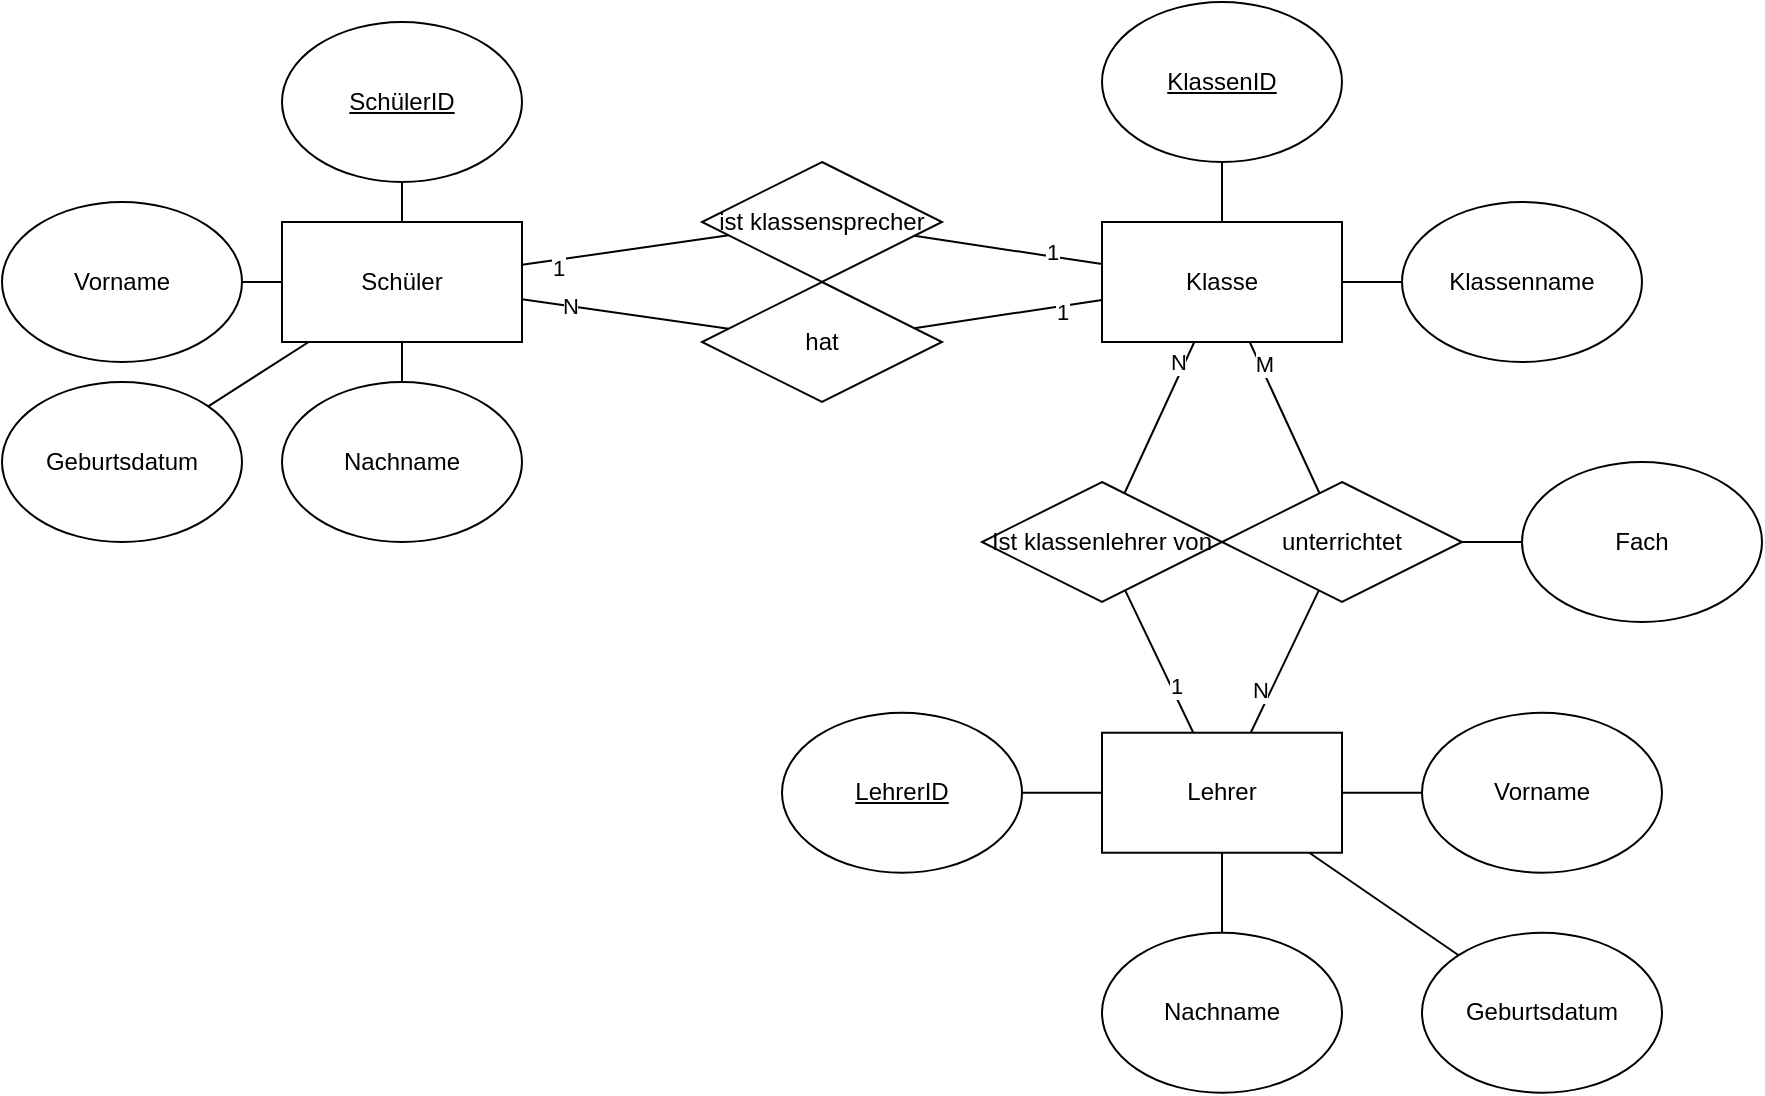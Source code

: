 <mxfile version="21.7.2" type="device">
  <diagram id="R2lEEEUBdFMjLlhIrx00" name="Page-1">
    <mxGraphModel dx="2140" dy="542" grid="1" gridSize="10" guides="1" tooltips="1" connect="1" arrows="1" fold="1" page="1" pageScale="1" pageWidth="850" pageHeight="1100" math="0" shadow="0" extFonts="Permanent Marker^https://fonts.googleapis.com/css?family=Permanent+Marker">
      <root>
        <mxCell id="0" />
        <mxCell id="1" parent="0" />
        <mxCell id="OkN6ahQAEQWgbEUI2Z8t-5" value="hat" style="shape=rhombus;perimeter=rhombusPerimeter;whiteSpace=wrap;html=1;align=center;" vertex="1" parent="1">
          <mxGeometry x="320" y="180" width="120" height="60" as="geometry" />
        </mxCell>
        <mxCell id="OkN6ahQAEQWgbEUI2Z8t-6" value="unterrichtet" style="shape=rhombus;perimeter=rhombusPerimeter;whiteSpace=wrap;html=1;align=center;" vertex="1" parent="1">
          <mxGeometry x="580" y="280" width="120" height="60" as="geometry" />
        </mxCell>
        <mxCell id="OkN6ahQAEQWgbEUI2Z8t-7" value="" style="endArrow=none;html=1;rounded=0;" edge="1" parent="1" source="OkN6ahQAEQWgbEUI2Z8t-28" target="OkN6ahQAEQWgbEUI2Z8t-6">
          <mxGeometry relative="1" as="geometry">
            <mxPoint x="595" y="220" as="sourcePoint" />
            <mxPoint x="640" y="290" as="targetPoint" />
          </mxGeometry>
        </mxCell>
        <mxCell id="OkN6ahQAEQWgbEUI2Z8t-14" value="M" style="edgeLabel;html=1;align=center;verticalAlign=middle;resizable=0;points=[];" vertex="1" connectable="0" parent="OkN6ahQAEQWgbEUI2Z8t-7">
          <mxGeometry x="-0.46" y="-1" relative="1" as="geometry">
            <mxPoint x="-2" y="-10" as="offset" />
          </mxGeometry>
        </mxCell>
        <mxCell id="OkN6ahQAEQWgbEUI2Z8t-9" value="" style="endArrow=none;html=1;rounded=0;" edge="1" parent="1" source="OkN6ahQAEQWgbEUI2Z8t-6" target="OkN6ahQAEQWgbEUI2Z8t-29">
          <mxGeometry relative="1" as="geometry">
            <mxPoint x="589.5" y="310" as="sourcePoint" />
            <mxPoint x="605" y="350" as="targetPoint" />
          </mxGeometry>
        </mxCell>
        <mxCell id="OkN6ahQAEQWgbEUI2Z8t-15" value="N" style="edgeLabel;html=1;align=center;verticalAlign=middle;resizable=0;points=[];" vertex="1" connectable="0" parent="OkN6ahQAEQWgbEUI2Z8t-9">
          <mxGeometry x="0.04" y="-1" relative="1" as="geometry">
            <mxPoint x="-11" y="13" as="offset" />
          </mxGeometry>
        </mxCell>
        <mxCell id="OkN6ahQAEQWgbEUI2Z8t-10" value="" style="endArrow=none;html=1;rounded=0;" edge="1" parent="1" source="OkN6ahQAEQWgbEUI2Z8t-28" target="OkN6ahQAEQWgbEUI2Z8t-5">
          <mxGeometry relative="1" as="geometry">
            <mxPoint x="550" y="198" as="sourcePoint" />
            <mxPoint x="650" y="280" as="targetPoint" />
          </mxGeometry>
        </mxCell>
        <mxCell id="OkN6ahQAEQWgbEUI2Z8t-13" value="1" style="edgeLabel;html=1;align=center;verticalAlign=middle;resizable=0;points=[];" vertex="1" connectable="0" parent="OkN6ahQAEQWgbEUI2Z8t-10">
          <mxGeometry x="-0.22" y="2" relative="1" as="geometry">
            <mxPoint x="16" y="-2" as="offset" />
          </mxGeometry>
        </mxCell>
        <mxCell id="OkN6ahQAEQWgbEUI2Z8t-11" value="" style="endArrow=none;html=1;rounded=0;" edge="1" parent="1" source="OkN6ahQAEQWgbEUI2Z8t-5" target="OkN6ahQAEQWgbEUI2Z8t-27">
          <mxGeometry relative="1" as="geometry">
            <mxPoint x="430" y="190" as="sourcePoint" />
            <mxPoint x="310" y="198" as="targetPoint" />
          </mxGeometry>
        </mxCell>
        <mxCell id="OkN6ahQAEQWgbEUI2Z8t-12" value="N" style="edgeLabel;html=1;align=center;verticalAlign=middle;resizable=0;points=[];" vertex="1" connectable="0" parent="OkN6ahQAEQWgbEUI2Z8t-11">
          <mxGeometry x="0.547" relative="1" as="geometry">
            <mxPoint as="offset" />
          </mxGeometry>
        </mxCell>
        <mxCell id="OkN6ahQAEQWgbEUI2Z8t-16" value="Ist klassenlehrer von" style="shape=rhombus;perimeter=rhombusPerimeter;whiteSpace=wrap;html=1;align=center;" vertex="1" parent="1">
          <mxGeometry x="460" y="280" width="120" height="60" as="geometry" />
        </mxCell>
        <mxCell id="OkN6ahQAEQWgbEUI2Z8t-17" value="" style="endArrow=none;html=1;rounded=0;" edge="1" parent="1" source="OkN6ahQAEQWgbEUI2Z8t-28" target="OkN6ahQAEQWgbEUI2Z8t-16">
          <mxGeometry relative="1" as="geometry">
            <mxPoint x="559" y="220" as="sourcePoint" />
            <mxPoint x="640" y="290" as="targetPoint" />
          </mxGeometry>
        </mxCell>
        <mxCell id="OkN6ahQAEQWgbEUI2Z8t-20" value="N" style="edgeLabel;html=1;align=center;verticalAlign=middle;resizable=0;points=[];" vertex="1" connectable="0" parent="OkN6ahQAEQWgbEUI2Z8t-17">
          <mxGeometry x="-0.629" y="-2" relative="1" as="geometry">
            <mxPoint y="-3" as="offset" />
          </mxGeometry>
        </mxCell>
        <mxCell id="OkN6ahQAEQWgbEUI2Z8t-18" value="" style="endArrow=none;html=1;rounded=0;" edge="1" parent="1" source="OkN6ahQAEQWgbEUI2Z8t-16" target="OkN6ahQAEQWgbEUI2Z8t-29">
          <mxGeometry relative="1" as="geometry">
            <mxPoint x="410" y="295" as="sourcePoint" />
            <mxPoint x="569" y="350" as="targetPoint" />
          </mxGeometry>
        </mxCell>
        <mxCell id="OkN6ahQAEQWgbEUI2Z8t-19" value="1" style="edgeLabel;html=1;align=center;verticalAlign=middle;resizable=0;points=[];" vertex="1" connectable="0" parent="OkN6ahQAEQWgbEUI2Z8t-18">
          <mxGeometry x="0.374" y="2" relative="1" as="geometry">
            <mxPoint as="offset" />
          </mxGeometry>
        </mxCell>
        <mxCell id="OkN6ahQAEQWgbEUI2Z8t-21" value="ist klassensprecher" style="shape=rhombus;perimeter=rhombusPerimeter;whiteSpace=wrap;html=1;align=center;" vertex="1" parent="1">
          <mxGeometry x="320" y="120" width="120" height="60" as="geometry" />
        </mxCell>
        <mxCell id="OkN6ahQAEQWgbEUI2Z8t-22" value="" style="endArrow=none;html=1;rounded=0;" edge="1" parent="1" source="OkN6ahQAEQWgbEUI2Z8t-27" target="OkN6ahQAEQWgbEUI2Z8t-21">
          <mxGeometry relative="1" as="geometry">
            <mxPoint x="310" y="174" as="sourcePoint" />
            <mxPoint x="690" y="290" as="targetPoint" />
          </mxGeometry>
        </mxCell>
        <mxCell id="OkN6ahQAEQWgbEUI2Z8t-24" value="1" style="edgeLabel;html=1;align=center;verticalAlign=middle;resizable=0;points=[];" vertex="1" connectable="0" parent="OkN6ahQAEQWgbEUI2Z8t-22">
          <mxGeometry x="-0.645" y="-4" relative="1" as="geometry">
            <mxPoint x="-1" as="offset" />
          </mxGeometry>
        </mxCell>
        <mxCell id="OkN6ahQAEQWgbEUI2Z8t-25" value="" style="endArrow=none;html=1;rounded=0;" edge="1" parent="1" source="OkN6ahQAEQWgbEUI2Z8t-28" target="OkN6ahQAEQWgbEUI2Z8t-21">
          <mxGeometry relative="1" as="geometry">
            <mxPoint x="550" y="174" as="sourcePoint" />
            <mxPoint x="407" y="133" as="targetPoint" />
          </mxGeometry>
        </mxCell>
        <mxCell id="OkN6ahQAEQWgbEUI2Z8t-26" value="1" style="edgeLabel;html=1;align=center;verticalAlign=middle;resizable=0;points=[];" vertex="1" connectable="0" parent="OkN6ahQAEQWgbEUI2Z8t-25">
          <mxGeometry x="-0.645" y="-4" relative="1" as="geometry">
            <mxPoint x="-9" as="offset" />
          </mxGeometry>
        </mxCell>
        <mxCell id="OkN6ahQAEQWgbEUI2Z8t-27" value="Schüler" style="rounded=0;whiteSpace=wrap;html=1;" vertex="1" parent="1">
          <mxGeometry x="110" y="150" width="120" height="60" as="geometry" />
        </mxCell>
        <mxCell id="OkN6ahQAEQWgbEUI2Z8t-28" value="Klasse" style="rounded=0;whiteSpace=wrap;html=1;" vertex="1" parent="1">
          <mxGeometry x="520" y="150" width="120" height="60" as="geometry" />
        </mxCell>
        <mxCell id="OkN6ahQAEQWgbEUI2Z8t-29" value="Lehrer" style="rounded=0;whiteSpace=wrap;html=1;" vertex="1" parent="1">
          <mxGeometry x="520" y="405.37" width="120" height="60" as="geometry" />
        </mxCell>
        <mxCell id="OkN6ahQAEQWgbEUI2Z8t-30" value="Nachname" style="ellipse;whiteSpace=wrap;html=1;" vertex="1" parent="1">
          <mxGeometry x="110" y="230" width="120" height="80" as="geometry" />
        </mxCell>
        <mxCell id="OkN6ahQAEQWgbEUI2Z8t-31" value="Geburtsdatum" style="ellipse;whiteSpace=wrap;html=1;" vertex="1" parent="1">
          <mxGeometry x="680" y="505.37" width="120" height="80" as="geometry" />
        </mxCell>
        <mxCell id="OkN6ahQAEQWgbEUI2Z8t-32" value="Vorname" style="ellipse;whiteSpace=wrap;html=1;" vertex="1" parent="1">
          <mxGeometry x="-30" y="140" width="120" height="80" as="geometry" />
        </mxCell>
        <mxCell id="OkN6ahQAEQWgbEUI2Z8t-33" value="Vorname" style="ellipse;whiteSpace=wrap;html=1;" vertex="1" parent="1">
          <mxGeometry x="680" y="395.37" width="120" height="80" as="geometry" />
        </mxCell>
        <mxCell id="OkN6ahQAEQWgbEUI2Z8t-34" value="Fach" style="ellipse;whiteSpace=wrap;html=1;" vertex="1" parent="1">
          <mxGeometry x="730" y="270" width="120" height="80" as="geometry" />
        </mxCell>
        <mxCell id="OkN6ahQAEQWgbEUI2Z8t-35" value="Klassenname" style="ellipse;whiteSpace=wrap;html=1;" vertex="1" parent="1">
          <mxGeometry x="670" y="140" width="120" height="80" as="geometry" />
        </mxCell>
        <mxCell id="OkN6ahQAEQWgbEUI2Z8t-36" value="Nachname" style="ellipse;whiteSpace=wrap;html=1;" vertex="1" parent="1">
          <mxGeometry x="520" y="505.37" width="120" height="80" as="geometry" />
        </mxCell>
        <mxCell id="OkN6ahQAEQWgbEUI2Z8t-37" value="Geburtsdatum" style="ellipse;whiteSpace=wrap;html=1;" vertex="1" parent="1">
          <mxGeometry x="-30" y="230" width="120" height="80" as="geometry" />
        </mxCell>
        <mxCell id="OkN6ahQAEQWgbEUI2Z8t-38" value="" style="endArrow=none;html=1;rounded=0;" edge="1" parent="1" source="OkN6ahQAEQWgbEUI2Z8t-36" target="OkN6ahQAEQWgbEUI2Z8t-29">
          <mxGeometry relative="1" as="geometry">
            <mxPoint x="480" y="365.37" as="sourcePoint" />
            <mxPoint x="640" y="365.37" as="targetPoint" />
          </mxGeometry>
        </mxCell>
        <mxCell id="OkN6ahQAEQWgbEUI2Z8t-39" value="" style="endArrow=none;html=1;rounded=0;" edge="1" parent="1" source="OkN6ahQAEQWgbEUI2Z8t-31" target="OkN6ahQAEQWgbEUI2Z8t-29">
          <mxGeometry relative="1" as="geometry">
            <mxPoint x="505" y="445.37" as="sourcePoint" />
            <mxPoint x="530" y="445.37" as="targetPoint" />
          </mxGeometry>
        </mxCell>
        <mxCell id="OkN6ahQAEQWgbEUI2Z8t-40" value="" style="endArrow=none;html=1;rounded=0;" edge="1" parent="1" source="OkN6ahQAEQWgbEUI2Z8t-29" target="OkN6ahQAEQWgbEUI2Z8t-33">
          <mxGeometry relative="1" as="geometry">
            <mxPoint x="515" y="455.37" as="sourcePoint" />
            <mxPoint x="540" y="455.37" as="targetPoint" />
          </mxGeometry>
        </mxCell>
        <mxCell id="OkN6ahQAEQWgbEUI2Z8t-41" value="" style="endArrow=none;html=1;rounded=0;" edge="1" parent="1" source="OkN6ahQAEQWgbEUI2Z8t-28" target="OkN6ahQAEQWgbEUI2Z8t-35">
          <mxGeometry relative="1" as="geometry">
            <mxPoint x="525" y="410" as="sourcePoint" />
            <mxPoint x="550" y="410" as="targetPoint" />
          </mxGeometry>
        </mxCell>
        <mxCell id="OkN6ahQAEQWgbEUI2Z8t-42" value="" style="endArrow=none;html=1;rounded=0;" edge="1" parent="1" source="OkN6ahQAEQWgbEUI2Z8t-6" target="OkN6ahQAEQWgbEUI2Z8t-34">
          <mxGeometry relative="1" as="geometry">
            <mxPoint x="535" y="450" as="sourcePoint" />
            <mxPoint x="560" y="450" as="targetPoint" />
          </mxGeometry>
        </mxCell>
        <mxCell id="OkN6ahQAEQWgbEUI2Z8t-43" value="" style="endArrow=none;html=1;rounded=0;" edge="1" parent="1" source="OkN6ahQAEQWgbEUI2Z8t-30" target="OkN6ahQAEQWgbEUI2Z8t-27">
          <mxGeometry relative="1" as="geometry">
            <mxPoint x="445" y="430" as="sourcePoint" />
            <mxPoint x="470" y="430" as="targetPoint" />
          </mxGeometry>
        </mxCell>
        <mxCell id="OkN6ahQAEQWgbEUI2Z8t-44" value="" style="endArrow=none;html=1;rounded=0;" edge="1" parent="1" source="OkN6ahQAEQWgbEUI2Z8t-32" target="OkN6ahQAEQWgbEUI2Z8t-27">
          <mxGeometry relative="1" as="geometry">
            <mxPoint x="455" y="440" as="sourcePoint" />
            <mxPoint x="480" y="440" as="targetPoint" />
          </mxGeometry>
        </mxCell>
        <mxCell id="OkN6ahQAEQWgbEUI2Z8t-45" value="" style="endArrow=none;html=1;rounded=0;" edge="1" parent="1" source="OkN6ahQAEQWgbEUI2Z8t-37" target="OkN6ahQAEQWgbEUI2Z8t-27">
          <mxGeometry relative="1" as="geometry">
            <mxPoint x="465" y="450" as="sourcePoint" />
            <mxPoint x="490" y="450" as="targetPoint" />
          </mxGeometry>
        </mxCell>
        <mxCell id="OkN6ahQAEQWgbEUI2Z8t-46" value="&lt;u&gt;LehrerID&lt;/u&gt;" style="ellipse;whiteSpace=wrap;html=1;" vertex="1" parent="1">
          <mxGeometry x="360" y="395.37" width="120" height="80" as="geometry" />
        </mxCell>
        <mxCell id="OkN6ahQAEQWgbEUI2Z8t-47" value="" style="endArrow=none;html=1;rounded=0;" edge="1" parent="1" source="OkN6ahQAEQWgbEUI2Z8t-46" target="OkN6ahQAEQWgbEUI2Z8t-29">
          <mxGeometry relative="1" as="geometry">
            <mxPoint x="590" y="515.37" as="sourcePoint" />
            <mxPoint x="590" y="475.37" as="targetPoint" />
          </mxGeometry>
        </mxCell>
        <mxCell id="OkN6ahQAEQWgbEUI2Z8t-49" value="&lt;u&gt;SchülerID&lt;/u&gt;" style="ellipse;whiteSpace=wrap;html=1;" vertex="1" parent="1">
          <mxGeometry x="110" y="50" width="120" height="80" as="geometry" />
        </mxCell>
        <mxCell id="OkN6ahQAEQWgbEUI2Z8t-50" value="" style="endArrow=none;html=1;rounded=0;" edge="1" parent="1" source="OkN6ahQAEQWgbEUI2Z8t-27" target="OkN6ahQAEQWgbEUI2Z8t-49">
          <mxGeometry relative="1" as="geometry">
            <mxPoint x="83" y="252" as="sourcePoint" />
            <mxPoint x="133" y="220" as="targetPoint" />
          </mxGeometry>
        </mxCell>
        <mxCell id="OkN6ahQAEQWgbEUI2Z8t-51" value="&lt;u&gt;KlassenID&lt;/u&gt;" style="ellipse;whiteSpace=wrap;html=1;" vertex="1" parent="1">
          <mxGeometry x="520" y="40" width="120" height="80" as="geometry" />
        </mxCell>
        <mxCell id="OkN6ahQAEQWgbEUI2Z8t-52" value="" style="endArrow=none;html=1;rounded=0;" edge="1" parent="1" source="OkN6ahQAEQWgbEUI2Z8t-28" target="OkN6ahQAEQWgbEUI2Z8t-51">
          <mxGeometry relative="1" as="geometry">
            <mxPoint x="650" y="190" as="sourcePoint" />
            <mxPoint x="680" y="190" as="targetPoint" />
          </mxGeometry>
        </mxCell>
      </root>
    </mxGraphModel>
  </diagram>
</mxfile>

